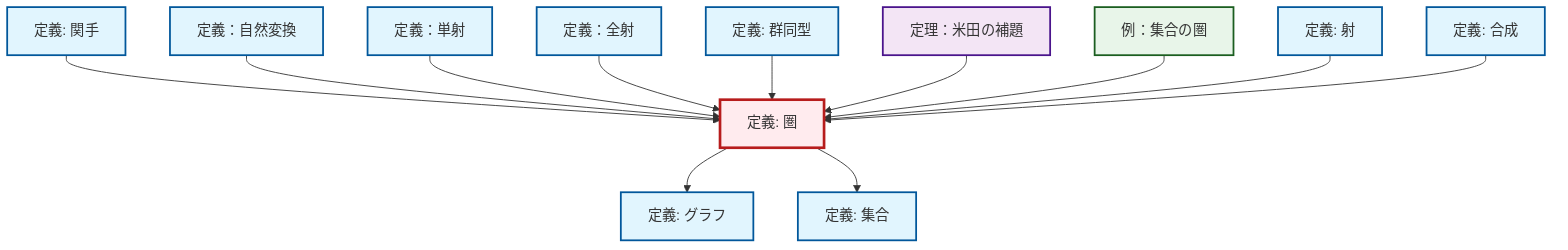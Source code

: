 graph TD
    classDef definition fill:#e1f5fe,stroke:#01579b,stroke-width:2px
    classDef theorem fill:#f3e5f5,stroke:#4a148c,stroke-width:2px
    classDef axiom fill:#fff3e0,stroke:#e65100,stroke-width:2px
    classDef example fill:#e8f5e9,stroke:#1b5e20,stroke-width:2px
    classDef current fill:#ffebee,stroke:#b71c1c,stroke-width:3px
    def-set["定義: 集合"]:::definition
    ex-set-category["例：集合の圏"]:::example
    def-natural-transformation["定義：自然変換"]:::definition
    def-morphism["定義: 射"]:::definition
    def-isomorphism["定義: 群同型"]:::definition
    thm-yoneda["定理：米田の補題"]:::theorem
    def-epimorphism["定義：全射"]:::definition
    def-composition["定義: 合成"]:::definition
    def-category["定義: 圏"]:::definition
    def-functor["定義: 関手"]:::definition
    def-monomorphism["定義：単射"]:::definition
    def-graph["定義: グラフ"]:::definition
    def-functor --> def-category
    def-natural-transformation --> def-category
    def-monomorphism --> def-category
    def-category --> def-graph
    def-epimorphism --> def-category
    def-isomorphism --> def-category
    def-category --> def-set
    thm-yoneda --> def-category
    ex-set-category --> def-category
    def-morphism --> def-category
    def-composition --> def-category
    class def-category current